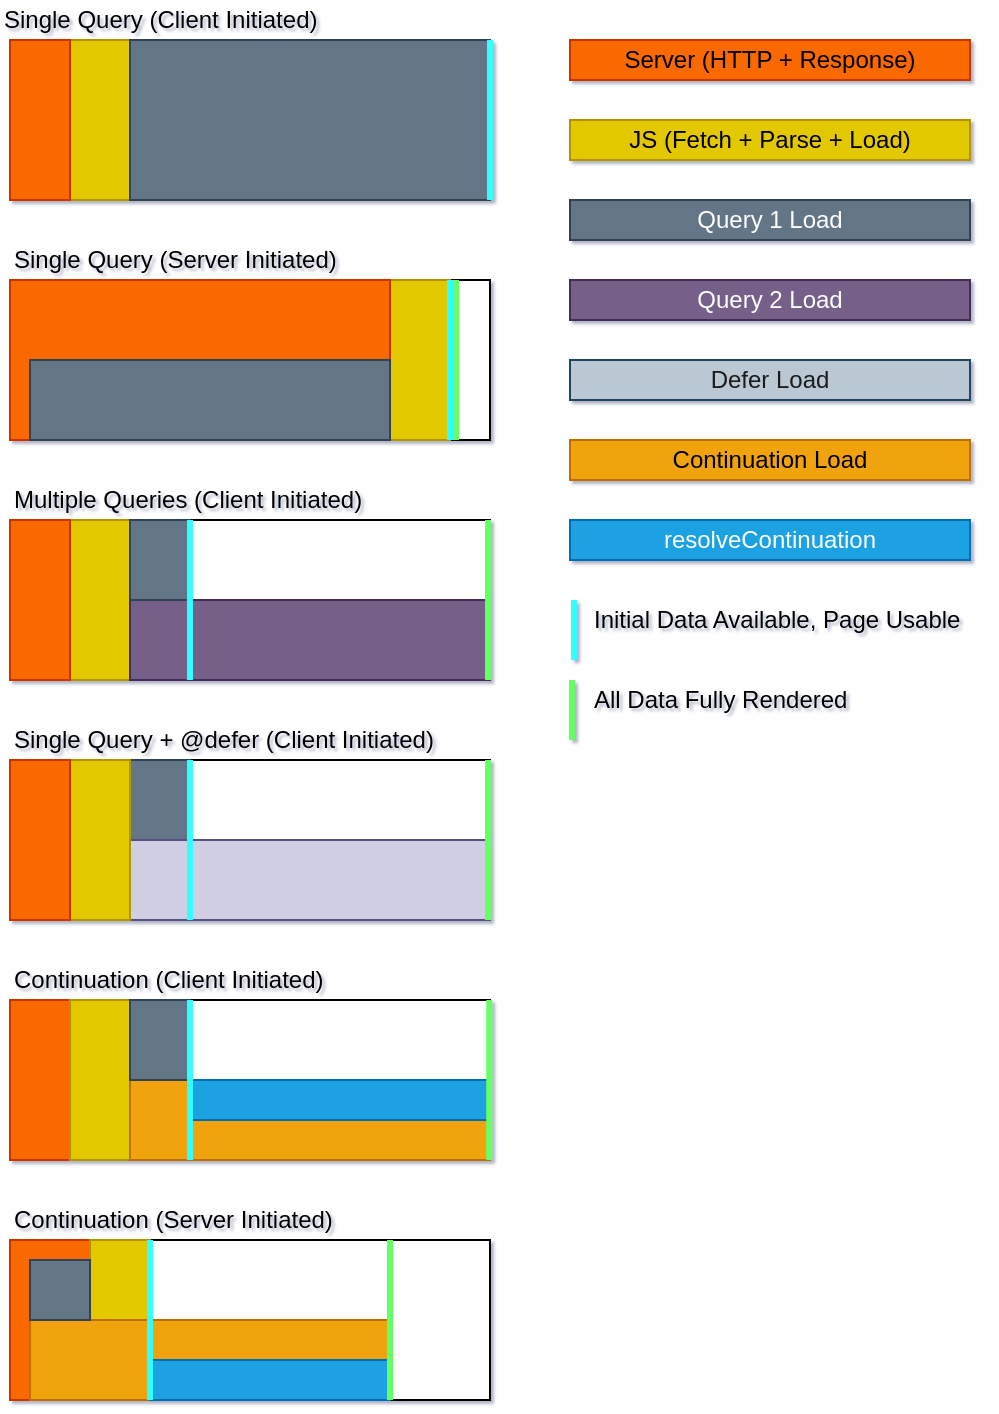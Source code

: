 <mxfile>
    <diagram id="U2yfpgpTBSIjH8cKi_rf" name="Page-1">
        <mxGraphModel dx="815" dy="733" grid="1" gridSize="10" guides="1" tooltips="1" connect="1" arrows="1" fold="1" page="1" pageScale="1" pageWidth="850" pageHeight="1100" math="0" shadow="1">
            <root>
                <mxCell id="0"/>
                <mxCell id="1" parent="0"/>
                <mxCell id="2" value="" style="rounded=0;whiteSpace=wrap;html=1;" parent="1" vertex="1">
                    <mxGeometry x="40" y="280" width="240" height="80" as="geometry"/>
                </mxCell>
                <mxCell id="3" value="" style="rounded=0;whiteSpace=wrap;html=1;" parent="1" vertex="1">
                    <mxGeometry x="40" y="400" width="240" height="80" as="geometry"/>
                </mxCell>
                <mxCell id="4" value="" style="rounded=0;whiteSpace=wrap;html=1;" parent="1" vertex="1">
                    <mxGeometry x="40" y="520" width="240" height="80" as="geometry"/>
                </mxCell>
                <mxCell id="5" value="" style="rounded=0;whiteSpace=wrap;html=1;fillColor=#e3c800;fontColor=#000000;strokeColor=#B09500;" parent="1" vertex="1">
                    <mxGeometry x="70" y="280" width="30" height="80" as="geometry"/>
                </mxCell>
                <mxCell id="6" value="" style="rounded=0;whiteSpace=wrap;html=1;fillColor=#fa6800;fontColor=#000000;strokeColor=#C73500;" parent="1" vertex="1">
                    <mxGeometry x="40" y="280" width="30" height="80" as="geometry"/>
                </mxCell>
                <mxCell id="7" value="Server (HTTP + Response)" style="rounded=0;whiteSpace=wrap;html=1;fillColor=#fa6800;fontColor=#000000;strokeColor=#C73500;" parent="1" vertex="1">
                    <mxGeometry x="320" y="40" width="200" height="20" as="geometry"/>
                </mxCell>
                <mxCell id="8" value="" style="rounded=0;whiteSpace=wrap;html=1;" parent="1" vertex="1">
                    <mxGeometry x="40" y="40" width="240" height="80" as="geometry"/>
                </mxCell>
                <mxCell id="9" value="" style="rounded=0;whiteSpace=wrap;html=1;fillColor=#e3c800;fontColor=#000000;strokeColor=#B09500;" parent="1" vertex="1">
                    <mxGeometry x="70" y="40" width="30" height="80" as="geometry"/>
                </mxCell>
                <mxCell id="10" value="" style="rounded=0;whiteSpace=wrap;html=1;fillColor=#fa6800;fontColor=#000000;strokeColor=#C73500;" parent="1" vertex="1">
                    <mxGeometry x="40" y="40" width="30" height="80" as="geometry"/>
                </mxCell>
                <mxCell id="11" value="JS (Fetch + Parse + Load)" style="rounded=0;whiteSpace=wrap;html=1;fillColor=#e3c800;fontColor=#000000;strokeColor=#B09500;" parent="1" vertex="1">
                    <mxGeometry x="320" y="80" width="200" height="20" as="geometry"/>
                </mxCell>
                <mxCell id="12" value="Single Query (Client Initiated)" style="text;html=1;align=left;verticalAlign=middle;resizable=0;points=[];autosize=1;strokeColor=none;fillColor=none;" parent="1" vertex="1">
                    <mxGeometry x="35" y="20" width="170" height="20" as="geometry"/>
                </mxCell>
                <mxCell id="14" value="Multiple Queries (Client Initiated)" style="text;html=1;align=left;verticalAlign=middle;resizable=0;points=[];autosize=1;strokeColor=none;fillColor=none;" parent="1" vertex="1">
                    <mxGeometry x="40" y="260" width="190" height="20" as="geometry"/>
                </mxCell>
                <mxCell id="15" value="" style="rounded=0;whiteSpace=wrap;html=1;fillColor=#647687;fontColor=#ffffff;strokeColor=#314354;" parent="1" vertex="1">
                    <mxGeometry x="100" y="40" width="180" height="80" as="geometry"/>
                </mxCell>
                <mxCell id="16" value="Query 1 Load" style="rounded=0;whiteSpace=wrap;html=1;fillColor=#647687;fontColor=#ffffff;strokeColor=#314354;" parent="1" vertex="1">
                    <mxGeometry x="320" y="120" width="200" height="20" as="geometry"/>
                </mxCell>
                <mxCell id="17" value="Query 2 Load" style="rounded=0;whiteSpace=wrap;html=1;fillColor=#76608a;fontColor=#ffffff;strokeColor=#432D57;" parent="1" vertex="1">
                    <mxGeometry x="320" y="160" width="200" height="20" as="geometry"/>
                </mxCell>
                <mxCell id="18" value="" style="rounded=0;whiteSpace=wrap;html=1;fillColor=#76608a;fontColor=#ffffff;strokeColor=#432D57;" parent="1" vertex="1">
                    <mxGeometry x="100" y="320" width="180" height="40" as="geometry"/>
                </mxCell>
                <mxCell id="19" value="" style="rounded=0;whiteSpace=wrap;html=1;fillColor=#647687;fontColor=#ffffff;strokeColor=#314354;" parent="1" vertex="1">
                    <mxGeometry x="100" y="280" width="30" height="40" as="geometry"/>
                </mxCell>
                <mxCell id="20" value="Single Query + @defer (Client Initiated)" style="text;html=1;align=left;verticalAlign=middle;resizable=0;points=[];autosize=1;strokeColor=none;fillColor=none;" parent="1" vertex="1">
                    <mxGeometry x="40" y="380" width="230" height="20" as="geometry"/>
                </mxCell>
                <mxCell id="22" value="" style="rounded=0;whiteSpace=wrap;html=1;fillColor=#647687;fontColor=#ffffff;strokeColor=#314354;" parent="1" vertex="1">
                    <mxGeometry x="100" y="400" width="30" height="40" as="geometry"/>
                </mxCell>
                <mxCell id="23" value="" style="rounded=0;whiteSpace=wrap;html=1;fillColor=#d0cee2;strokeColor=#56517e;" parent="1" vertex="1">
                    <mxGeometry x="100" y="440" width="180" height="40" as="geometry"/>
                </mxCell>
                <mxCell id="24" value="" style="rounded=0;whiteSpace=wrap;html=1;fillColor=#e3c800;fontColor=#000000;strokeColor=#B09500;" parent="1" vertex="1">
                    <mxGeometry x="70" y="400" width="30" height="80" as="geometry"/>
                </mxCell>
                <mxCell id="25" value="" style="rounded=0;whiteSpace=wrap;html=1;fillColor=#fa6800;fontColor=#000000;strokeColor=#C73500;" parent="1" vertex="1">
                    <mxGeometry x="40" y="400" width="30" height="80" as="geometry"/>
                </mxCell>
                <mxCell id="26" value="Continuation (Client Initiated)" style="text;html=1;align=left;verticalAlign=middle;resizable=0;points=[];autosize=1;strokeColor=none;fillColor=none;" parent="1" vertex="1">
                    <mxGeometry x="40" y="500" width="170" height="20" as="geometry"/>
                </mxCell>
                <mxCell id="32" value="" style="rounded=0;whiteSpace=wrap;html=1;" parent="1" vertex="1">
                    <mxGeometry x="40" y="160" width="240" height="80" as="geometry"/>
                </mxCell>
                <mxCell id="33" value="" style="rounded=0;whiteSpace=wrap;html=1;fillColor=#e3c800;fontColor=#000000;strokeColor=#B09500;" parent="1" vertex="1">
                    <mxGeometry x="230" y="160" width="30" height="80" as="geometry"/>
                </mxCell>
                <mxCell id="34" value="" style="rounded=0;whiteSpace=wrap;html=1;fillColor=#fa6800;fontColor=#000000;strokeColor=#C73500;" parent="1" vertex="1">
                    <mxGeometry x="40" y="160" width="190" height="80" as="geometry"/>
                </mxCell>
                <mxCell id="35" value="Single Query (Server Initiated)" style="text;html=1;align=left;verticalAlign=middle;resizable=0;points=[];autosize=1;strokeColor=none;fillColor=none;" parent="1" vertex="1">
                    <mxGeometry x="40" y="140" width="180" height="20" as="geometry"/>
                </mxCell>
                <mxCell id="36" value="" style="rounded=0;whiteSpace=wrap;html=1;fillColor=#647687;fontColor=#ffffff;strokeColor=#314354;" parent="1" vertex="1">
                    <mxGeometry x="50" y="200" width="180" height="40" as="geometry"/>
                </mxCell>
                <mxCell id="37" value="" style="rounded=0;whiteSpace=wrap;html=1;fillColor=#fa6800;fontColor=#000000;strokeColor=#C73500;" parent="1" vertex="1">
                    <mxGeometry x="40" y="520" width="30" height="80" as="geometry"/>
                </mxCell>
                <mxCell id="39" value="" style="rounded=0;whiteSpace=wrap;html=1;fillColor=#e3c800;fontColor=#000000;strokeColor=#B09500;" parent="1" vertex="1">
                    <mxGeometry x="70" y="520" width="30" height="80" as="geometry"/>
                </mxCell>
                <mxCell id="40" value="" style="rounded=0;whiteSpace=wrap;html=1;fillColor=#f0a30a;fontColor=#000000;strokeColor=#BD7000;" parent="1" vertex="1">
                    <mxGeometry x="100" y="560" width="180" height="40" as="geometry"/>
                </mxCell>
                <mxCell id="38" value="" style="rounded=0;whiteSpace=wrap;html=1;fillColor=#647687;fontColor=#ffffff;strokeColor=#314354;" parent="1" vertex="1">
                    <mxGeometry x="100" y="520" width="30" height="40" as="geometry"/>
                </mxCell>
                <mxCell id="41" value="resolveContinuation" style="rounded=0;whiteSpace=wrap;html=1;fillColor=#1ba1e2;fontColor=#ffffff;strokeColor=#006EAF;" parent="1" vertex="1">
                    <mxGeometry x="320" y="280" width="200" height="20" as="geometry"/>
                </mxCell>
                <mxCell id="42" value="" style="rounded=0;whiteSpace=wrap;html=1;fillColor=#1ba1e2;fontColor=#ffffff;strokeColor=#006EAF;" parent="1" vertex="1">
                    <mxGeometry x="130" y="560" width="150" height="20" as="geometry"/>
                </mxCell>
                <mxCell id="43" value="" style="endArrow=none;html=1;fillColor=#e51400;strokeColor=#33FFFF;strokeWidth=3;" parent="1" edge="1">
                    <mxGeometry width="50" height="50" relative="1" as="geometry">
                        <mxPoint x="280" y="120" as="sourcePoint"/>
                        <mxPoint x="280" y="40" as="targetPoint"/>
                    </mxGeometry>
                </mxCell>
                <mxCell id="44" value="" style="endArrow=none;html=1;fillColor=#e51400;strokeColor=#33FFFF;strokeWidth=3;" parent="1" edge="1">
                    <mxGeometry width="50" height="50" relative="1" as="geometry">
                        <mxPoint x="260" y="240" as="sourcePoint"/>
                        <mxPoint x="260" y="160" as="targetPoint"/>
                    </mxGeometry>
                </mxCell>
                <mxCell id="45" value="" style="endArrow=none;html=1;fillColor=#008a00;strokeColor=#66FF66;strokeWidth=3;" parent="1" edge="1">
                    <mxGeometry width="50" height="50" relative="1" as="geometry">
                        <mxPoint x="263" y="240" as="sourcePoint"/>
                        <mxPoint x="263" y="160" as="targetPoint"/>
                    </mxGeometry>
                </mxCell>
                <mxCell id="46" value="" style="endArrow=none;html=1;fillColor=#008a00;strokeColor=#66FF66;strokeWidth=3;" parent="1" edge="1">
                    <mxGeometry width="50" height="50" relative="1" as="geometry">
                        <mxPoint x="279" y="360" as="sourcePoint"/>
                        <mxPoint x="279" y="280" as="targetPoint"/>
                    </mxGeometry>
                </mxCell>
                <mxCell id="47" value="" style="endArrow=none;html=1;fillColor=#e51400;strokeColor=#33FFFF;strokeWidth=3;" parent="1" edge="1">
                    <mxGeometry width="50" height="50" relative="1" as="geometry">
                        <mxPoint x="130" y="360" as="sourcePoint"/>
                        <mxPoint x="130" y="280" as="targetPoint"/>
                    </mxGeometry>
                </mxCell>
                <mxCell id="48" value="" style="endArrow=none;html=1;fillColor=#e51400;strokeColor=#33FFFF;strokeWidth=3;" parent="1" edge="1">
                    <mxGeometry width="50" height="50" relative="1" as="geometry">
                        <mxPoint x="130" y="480" as="sourcePoint"/>
                        <mxPoint x="130" y="400" as="targetPoint"/>
                    </mxGeometry>
                </mxCell>
                <mxCell id="49" value="" style="endArrow=none;html=1;fillColor=#008a00;strokeColor=#66FF66;strokeWidth=3;" parent="1" edge="1">
                    <mxGeometry width="50" height="50" relative="1" as="geometry">
                        <mxPoint x="279" y="480" as="sourcePoint"/>
                        <mxPoint x="279" y="400" as="targetPoint"/>
                    </mxGeometry>
                </mxCell>
                <mxCell id="50" value="" style="endArrow=none;html=1;fillColor=#e51400;strokeColor=#33FFFF;strokeWidth=3;" parent="1" edge="1">
                    <mxGeometry width="50" height="50" relative="1" as="geometry">
                        <mxPoint x="130" y="600" as="sourcePoint"/>
                        <mxPoint x="130" y="520" as="targetPoint"/>
                    </mxGeometry>
                </mxCell>
                <mxCell id="51" value="" style="endArrow=none;html=1;fillColor=#008a00;strokeColor=#66FF66;strokeWidth=3;" parent="1" edge="1">
                    <mxGeometry width="50" height="50" relative="1" as="geometry">
                        <mxPoint x="279.62" y="600" as="sourcePoint"/>
                        <mxPoint x="279.62" y="520" as="targetPoint"/>
                    </mxGeometry>
                </mxCell>
                <mxCell id="52" value="" style="endArrow=none;html=1;fillColor=#60a917;strokeColor=#66FF66;strokeWidth=3;" parent="1" edge="1">
                    <mxGeometry width="50" height="50" relative="1" as="geometry">
                        <mxPoint x="321" y="390" as="sourcePoint"/>
                        <mxPoint x="321" y="360" as="targetPoint"/>
                    </mxGeometry>
                </mxCell>
                <mxCell id="53" value="" style="endArrow=none;html=1;fillColor=#e51400;strokeColor=#33FFFF;strokeWidth=3;" parent="1" edge="1">
                    <mxGeometry width="50" height="50" relative="1" as="geometry">
                        <mxPoint x="322" y="350" as="sourcePoint"/>
                        <mxPoint x="322" y="320" as="targetPoint"/>
                    </mxGeometry>
                </mxCell>
                <mxCell id="54" value="All Data Fully Rendered" style="text;html=1;align=left;verticalAlign=middle;resizable=0;points=[];autosize=1;strokeColor=none;fillColor=none;" parent="1" vertex="1">
                    <mxGeometry x="330" y="360" width="140" height="20" as="geometry"/>
                </mxCell>
                <mxCell id="55" value="Initial Data Available, Page Usable" style="text;html=1;align=left;verticalAlign=middle;resizable=0;points=[];autosize=1;strokeColor=none;fillColor=none;" parent="1" vertex="1">
                    <mxGeometry x="330" y="320" width="200" height="20" as="geometry"/>
                </mxCell>
                <mxCell id="56" value="Continuation Load" style="rounded=0;whiteSpace=wrap;html=1;fillColor=#f0a30a;fontColor=#000000;strokeColor=#BD7000;" parent="1" vertex="1">
                    <mxGeometry x="320" y="240" width="200" height="20" as="geometry"/>
                </mxCell>
                <mxCell id="66" value="" style="rounded=0;whiteSpace=wrap;html=1;" vertex="1" parent="1">
                    <mxGeometry x="40" y="640" width="240" height="80" as="geometry"/>
                </mxCell>
                <mxCell id="67" value="Continuation (Server Initiated)" style="text;html=1;align=left;verticalAlign=middle;resizable=0;points=[];autosize=1;strokeColor=none;fillColor=none;" vertex="1" parent="1">
                    <mxGeometry x="40" y="620" width="170" height="20" as="geometry"/>
                </mxCell>
                <mxCell id="68" value="" style="rounded=0;whiteSpace=wrap;html=1;fillColor=#fa6800;fontColor=#000000;strokeColor=#C73500;" vertex="1" parent="1">
                    <mxGeometry x="40" y="640" width="40" height="80" as="geometry"/>
                </mxCell>
                <mxCell id="69" value="" style="rounded=0;whiteSpace=wrap;html=1;fillColor=#e3c800;fontColor=#000000;strokeColor=#B09500;" vertex="1" parent="1">
                    <mxGeometry x="80" y="640" width="30" height="80" as="geometry"/>
                </mxCell>
                <mxCell id="70" value="" style="rounded=0;whiteSpace=wrap;html=1;fillColor=#f0a30a;fontColor=#000000;strokeColor=#BD7000;" vertex="1" parent="1">
                    <mxGeometry x="50" y="680" width="180" height="40" as="geometry"/>
                </mxCell>
                <mxCell id="71" value="" style="rounded=0;whiteSpace=wrap;html=1;fillColor=#647687;fontColor=#ffffff;strokeColor=#314354;" vertex="1" parent="1">
                    <mxGeometry x="50" y="650" width="30" height="30" as="geometry"/>
                </mxCell>
                <mxCell id="72" value="" style="rounded=0;whiteSpace=wrap;html=1;fillColor=#1ba1e2;fontColor=#ffffff;strokeColor=#006EAF;" vertex="1" parent="1">
                    <mxGeometry x="110" y="700" width="120" height="20" as="geometry"/>
                </mxCell>
                <mxCell id="73" value="" style="endArrow=none;html=1;fillColor=#e51400;strokeColor=#33FFFF;strokeWidth=3;" edge="1" parent="1">
                    <mxGeometry width="50" height="50" relative="1" as="geometry">
                        <mxPoint x="110" y="720" as="sourcePoint"/>
                        <mxPoint x="110" y="640" as="targetPoint"/>
                    </mxGeometry>
                </mxCell>
                <mxCell id="74" value="" style="endArrow=none;html=1;fillColor=#008a00;strokeColor=#66FF66;strokeWidth=3;" edge="1" parent="1">
                    <mxGeometry width="50" height="50" relative="1" as="geometry">
                        <mxPoint x="230" y="720" as="sourcePoint"/>
                        <mxPoint x="230" y="640" as="targetPoint"/>
                    </mxGeometry>
                </mxCell>
                <mxCell id="82" value="&lt;font color=&quot;#1a1a1a&quot;&gt;Defer Load&lt;/font&gt;" style="rounded=0;whiteSpace=wrap;html=1;fillColor=#bac8d3;strokeColor=#23445d;" vertex="1" parent="1">
                    <mxGeometry x="320" y="200" width="200" height="20" as="geometry"/>
                </mxCell>
            </root>
        </mxGraphModel>
    </diagram>
</mxfile>